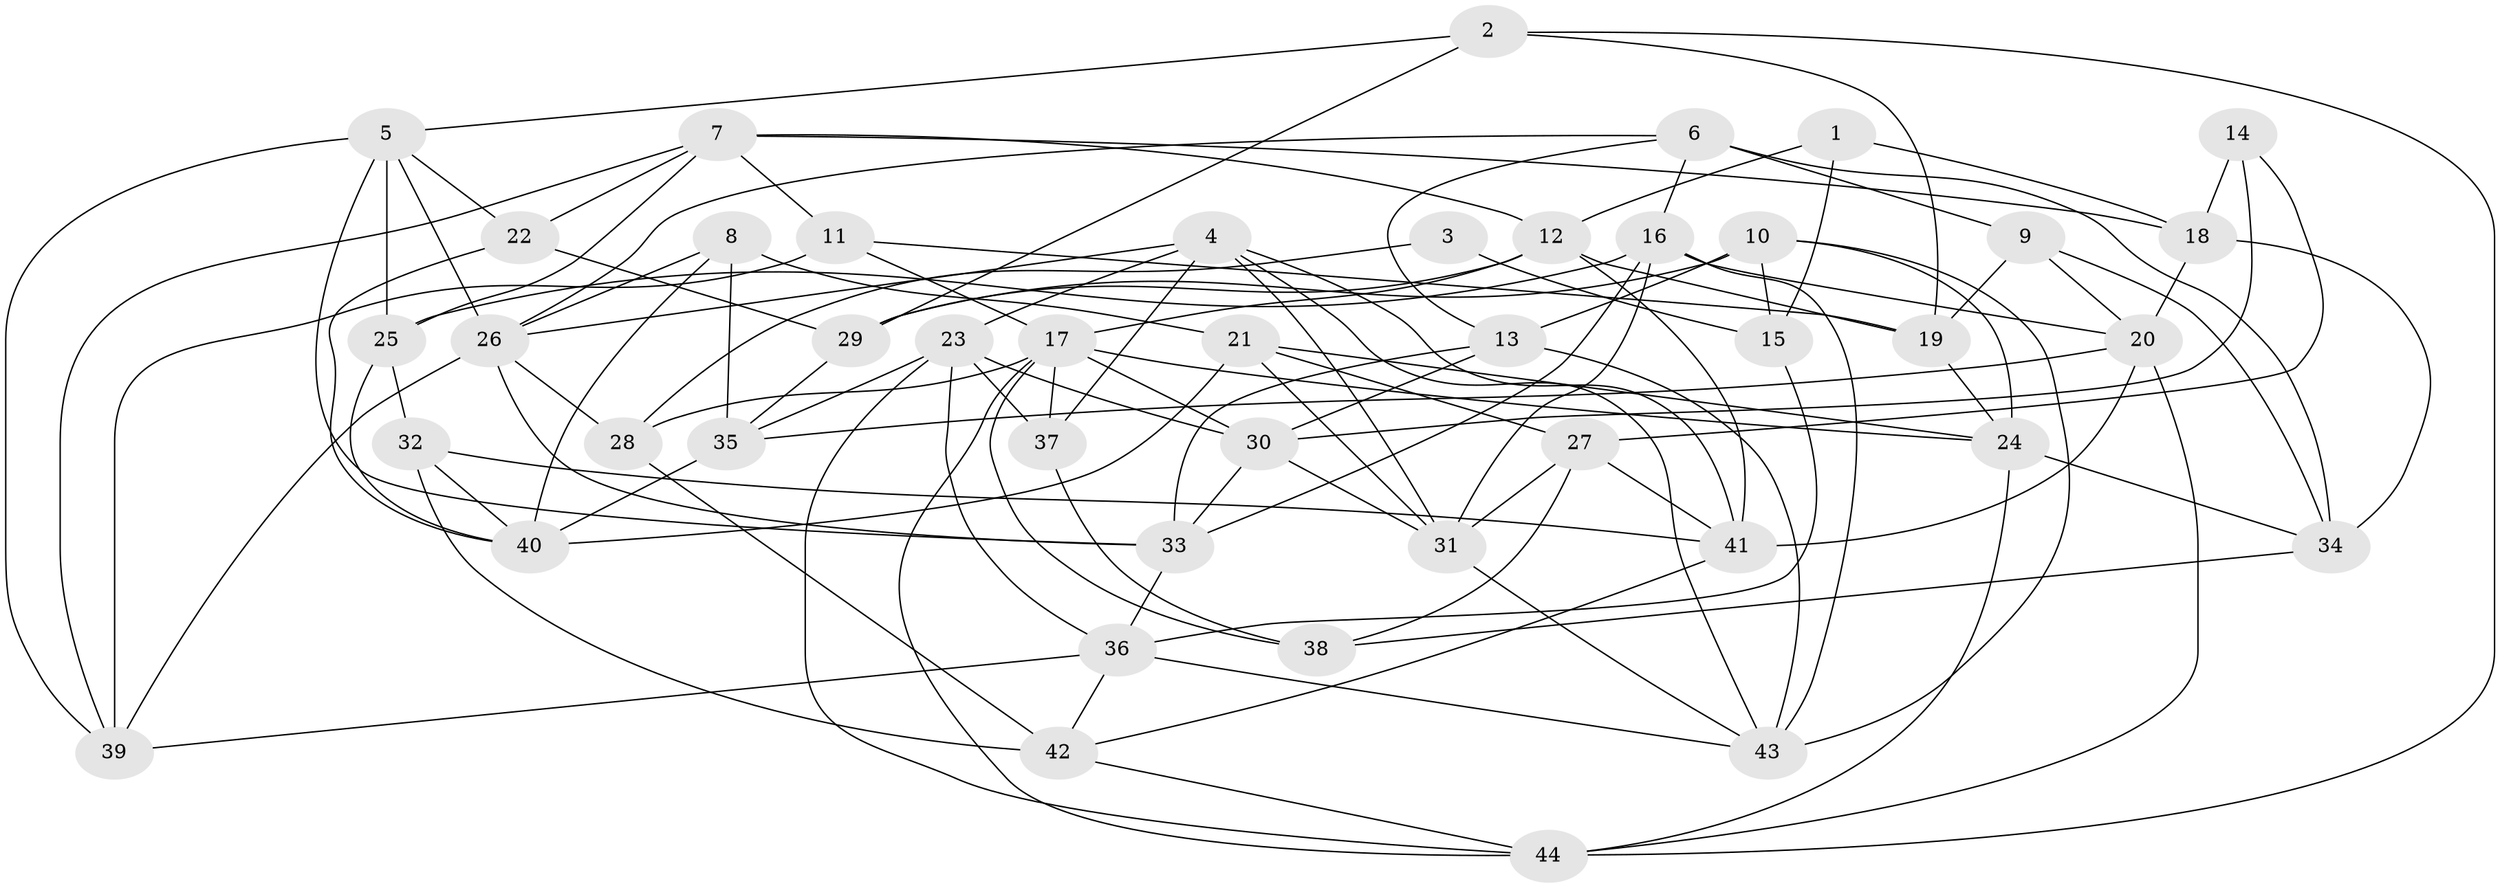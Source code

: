 // original degree distribution, {4: 1.0}
// Generated by graph-tools (version 1.1) at 2025/03/03/09/25 03:03:10]
// undirected, 44 vertices, 112 edges
graph export_dot {
graph [start="1"]
  node [color=gray90,style=filled];
  1;
  2;
  3;
  4;
  5;
  6;
  7;
  8;
  9;
  10;
  11;
  12;
  13;
  14;
  15;
  16;
  17;
  18;
  19;
  20;
  21;
  22;
  23;
  24;
  25;
  26;
  27;
  28;
  29;
  30;
  31;
  32;
  33;
  34;
  35;
  36;
  37;
  38;
  39;
  40;
  41;
  42;
  43;
  44;
  1 -- 12 [weight=1.0];
  1 -- 15 [weight=2.0];
  1 -- 18 [weight=1.0];
  2 -- 5 [weight=1.0];
  2 -- 19 [weight=2.0];
  2 -- 29 [weight=2.0];
  2 -- 44 [weight=1.0];
  3 -- 15 [weight=2.0];
  3 -- 28 [weight=2.0];
  4 -- 23 [weight=1.0];
  4 -- 26 [weight=1.0];
  4 -- 31 [weight=1.0];
  4 -- 37 [weight=1.0];
  4 -- 41 [weight=1.0];
  4 -- 43 [weight=1.0];
  5 -- 22 [weight=1.0];
  5 -- 25 [weight=1.0];
  5 -- 26 [weight=1.0];
  5 -- 33 [weight=1.0];
  5 -- 39 [weight=1.0];
  6 -- 9 [weight=1.0];
  6 -- 13 [weight=1.0];
  6 -- 16 [weight=1.0];
  6 -- 26 [weight=1.0];
  6 -- 34 [weight=2.0];
  7 -- 11 [weight=1.0];
  7 -- 12 [weight=1.0];
  7 -- 18 [weight=1.0];
  7 -- 22 [weight=1.0];
  7 -- 25 [weight=1.0];
  7 -- 39 [weight=1.0];
  8 -- 21 [weight=1.0];
  8 -- 26 [weight=1.0];
  8 -- 35 [weight=1.0];
  8 -- 40 [weight=1.0];
  9 -- 19 [weight=1.0];
  9 -- 20 [weight=1.0];
  9 -- 34 [weight=1.0];
  10 -- 13 [weight=2.0];
  10 -- 15 [weight=1.0];
  10 -- 24 [weight=1.0];
  10 -- 29 [weight=1.0];
  10 -- 43 [weight=1.0];
  11 -- 17 [weight=1.0];
  11 -- 19 [weight=1.0];
  11 -- 39 [weight=3.0];
  12 -- 17 [weight=1.0];
  12 -- 19 [weight=1.0];
  12 -- 29 [weight=1.0];
  12 -- 41 [weight=1.0];
  13 -- 30 [weight=1.0];
  13 -- 33 [weight=1.0];
  13 -- 43 [weight=1.0];
  14 -- 18 [weight=2.0];
  14 -- 27 [weight=1.0];
  14 -- 30 [weight=1.0];
  15 -- 36 [weight=1.0];
  16 -- 20 [weight=1.0];
  16 -- 25 [weight=1.0];
  16 -- 31 [weight=1.0];
  16 -- 33 [weight=1.0];
  16 -- 43 [weight=1.0];
  17 -- 24 [weight=1.0];
  17 -- 28 [weight=2.0];
  17 -- 30 [weight=1.0];
  17 -- 37 [weight=2.0];
  17 -- 38 [weight=1.0];
  17 -- 44 [weight=1.0];
  18 -- 20 [weight=1.0];
  18 -- 34 [weight=1.0];
  19 -- 24 [weight=1.0];
  20 -- 35 [weight=1.0];
  20 -- 41 [weight=1.0];
  20 -- 44 [weight=1.0];
  21 -- 24 [weight=1.0];
  21 -- 27 [weight=2.0];
  21 -- 31 [weight=1.0];
  21 -- 40 [weight=1.0];
  22 -- 29 [weight=1.0];
  22 -- 40 [weight=1.0];
  23 -- 30 [weight=1.0];
  23 -- 35 [weight=2.0];
  23 -- 36 [weight=1.0];
  23 -- 37 [weight=2.0];
  23 -- 44 [weight=1.0];
  24 -- 34 [weight=1.0];
  24 -- 44 [weight=1.0];
  25 -- 32 [weight=2.0];
  25 -- 40 [weight=1.0];
  26 -- 28 [weight=1.0];
  26 -- 33 [weight=1.0];
  26 -- 39 [weight=2.0];
  27 -- 31 [weight=1.0];
  27 -- 38 [weight=1.0];
  27 -- 41 [weight=1.0];
  28 -- 42 [weight=1.0];
  29 -- 35 [weight=1.0];
  30 -- 31 [weight=1.0];
  30 -- 33 [weight=1.0];
  31 -- 43 [weight=1.0];
  32 -- 40 [weight=1.0];
  32 -- 41 [weight=1.0];
  32 -- 42 [weight=2.0];
  33 -- 36 [weight=1.0];
  34 -- 38 [weight=1.0];
  35 -- 40 [weight=1.0];
  36 -- 39 [weight=1.0];
  36 -- 42 [weight=1.0];
  36 -- 43 [weight=1.0];
  37 -- 38 [weight=1.0];
  41 -- 42 [weight=1.0];
  42 -- 44 [weight=1.0];
}
